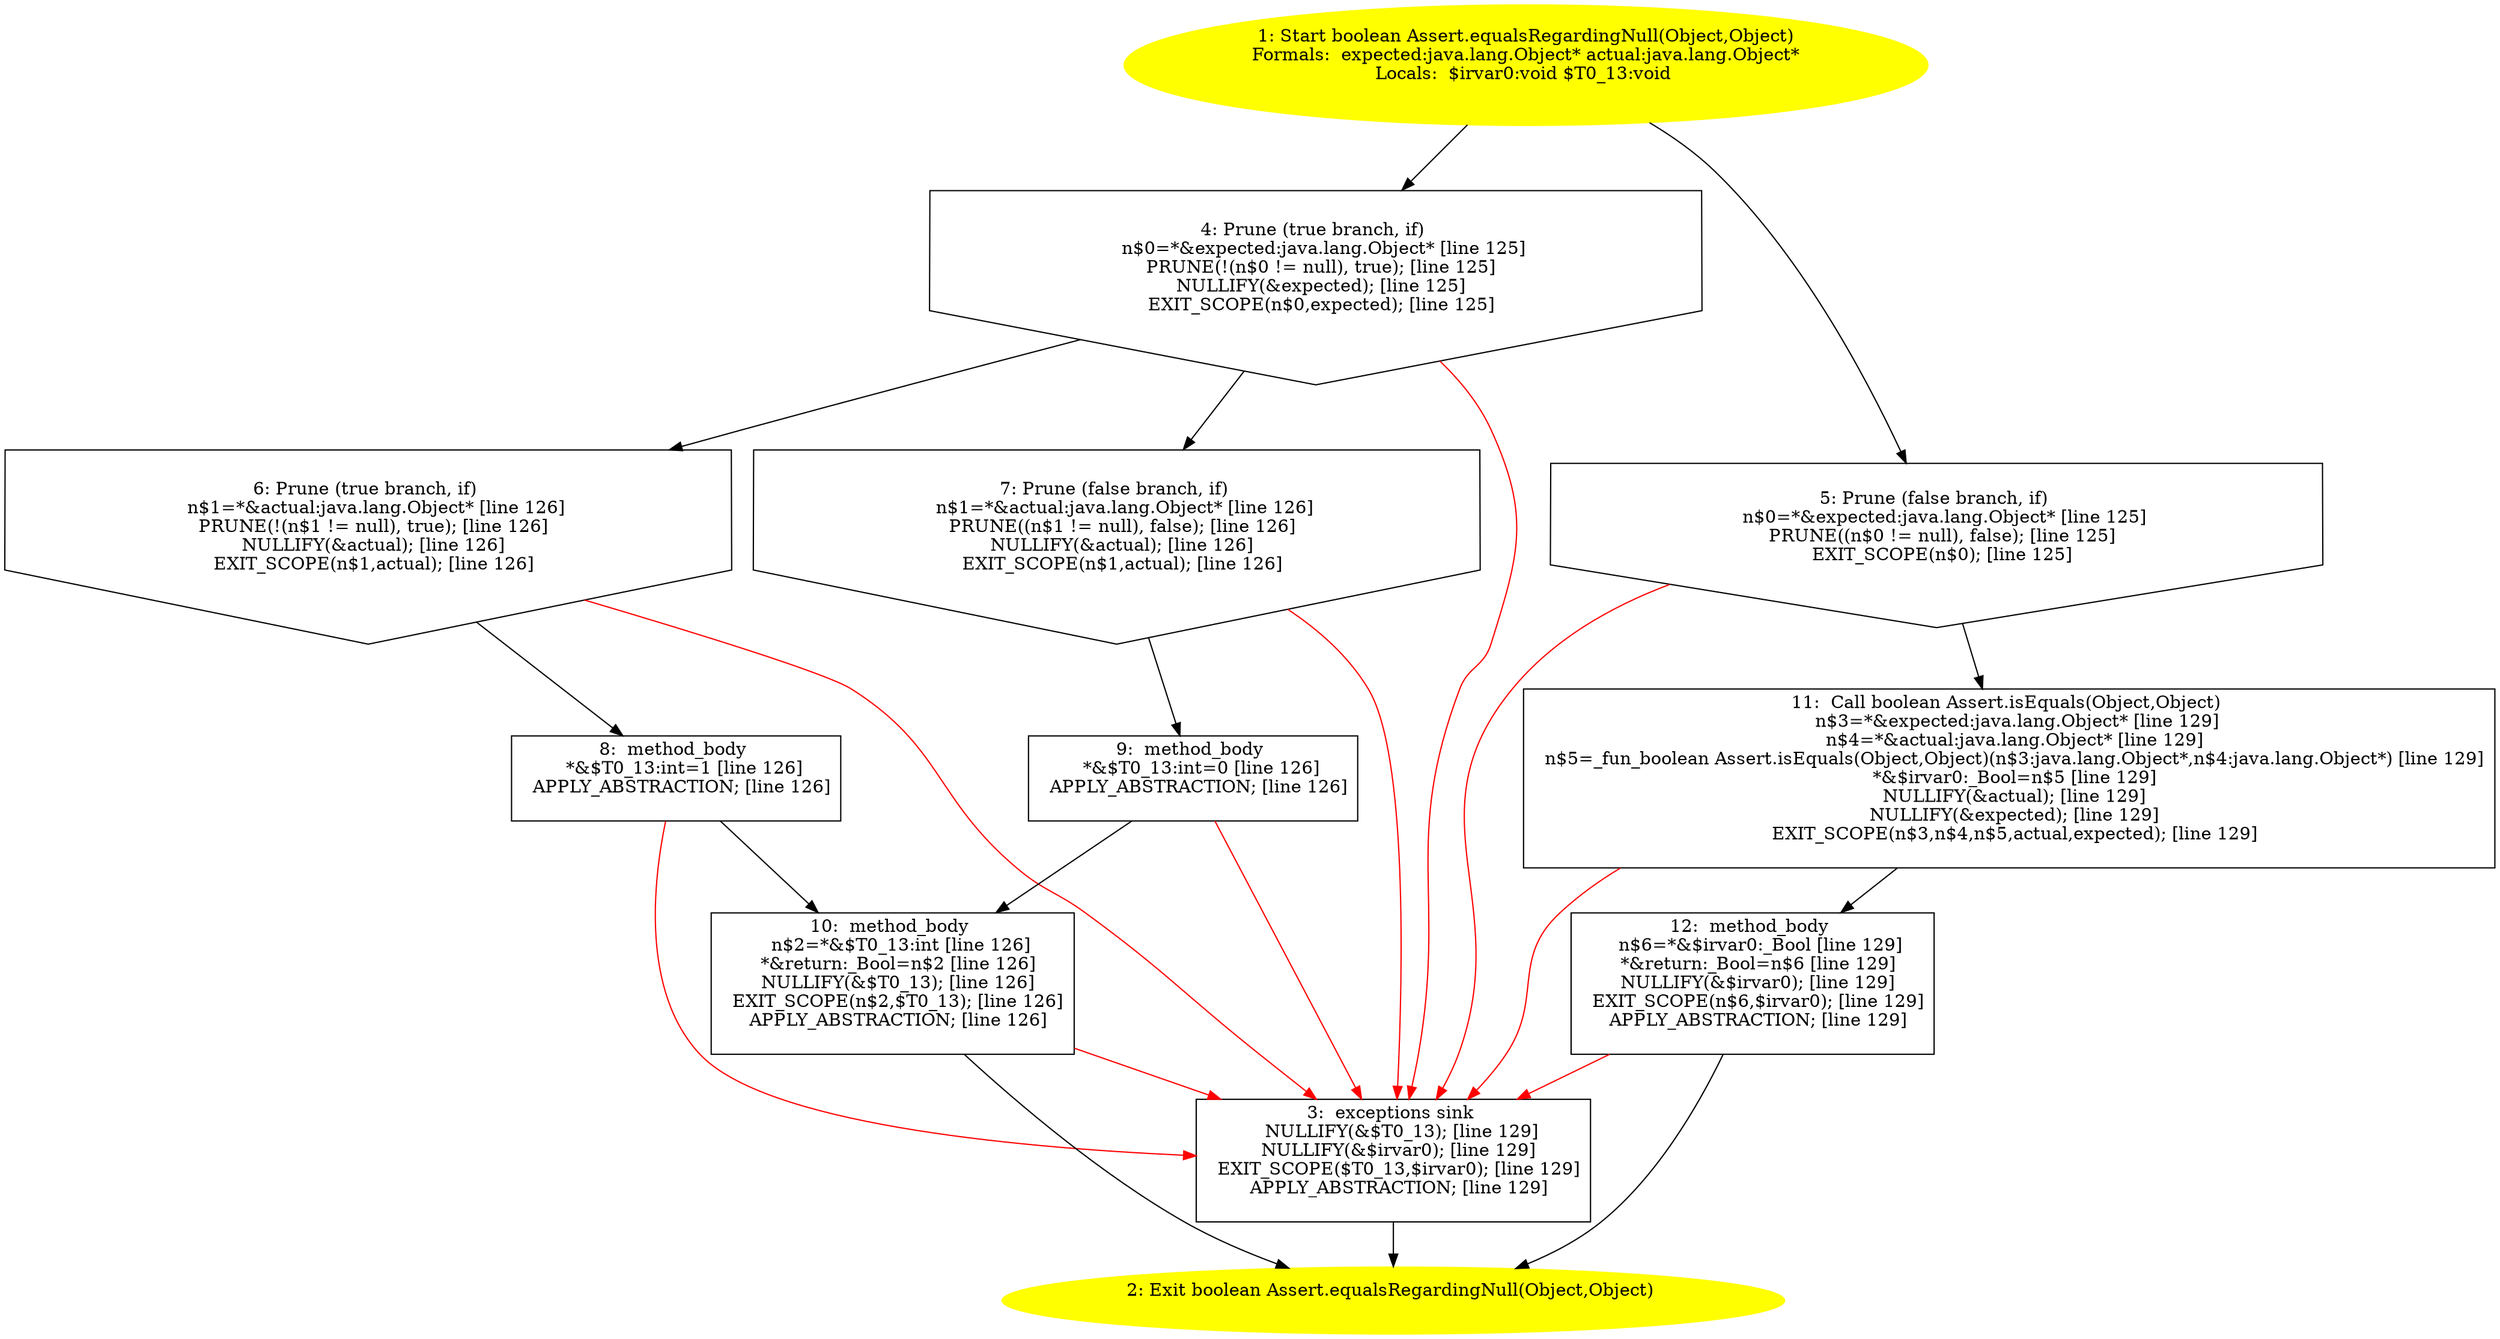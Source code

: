 /* @generated */
digraph cfg {
"org.junit.Assert.equalsRegardingNull(java.lang.Object,java.lang.Object):boolean.fa891286f2b3d60b8d87c3555d8cf4b2_1" [label="1: Start boolean Assert.equalsRegardingNull(Object,Object)\nFormals:  expected:java.lang.Object* actual:java.lang.Object*\nLocals:  $irvar0:void $T0_13:void \n  " color=yellow style=filled]
	

	 "org.junit.Assert.equalsRegardingNull(java.lang.Object,java.lang.Object):boolean.fa891286f2b3d60b8d87c3555d8cf4b2_1" -> "org.junit.Assert.equalsRegardingNull(java.lang.Object,java.lang.Object):boolean.fa891286f2b3d60b8d87c3555d8cf4b2_4" ;
	 "org.junit.Assert.equalsRegardingNull(java.lang.Object,java.lang.Object):boolean.fa891286f2b3d60b8d87c3555d8cf4b2_1" -> "org.junit.Assert.equalsRegardingNull(java.lang.Object,java.lang.Object):boolean.fa891286f2b3d60b8d87c3555d8cf4b2_5" ;
"org.junit.Assert.equalsRegardingNull(java.lang.Object,java.lang.Object):boolean.fa891286f2b3d60b8d87c3555d8cf4b2_2" [label="2: Exit boolean Assert.equalsRegardingNull(Object,Object) \n  " color=yellow style=filled]
	

"org.junit.Assert.equalsRegardingNull(java.lang.Object,java.lang.Object):boolean.fa891286f2b3d60b8d87c3555d8cf4b2_3" [label="3:  exceptions sink \n   NULLIFY(&$T0_13); [line 129]\n  NULLIFY(&$irvar0); [line 129]\n  EXIT_SCOPE($T0_13,$irvar0); [line 129]\n  APPLY_ABSTRACTION; [line 129]\n " shape="box"]
	

	 "org.junit.Assert.equalsRegardingNull(java.lang.Object,java.lang.Object):boolean.fa891286f2b3d60b8d87c3555d8cf4b2_3" -> "org.junit.Assert.equalsRegardingNull(java.lang.Object,java.lang.Object):boolean.fa891286f2b3d60b8d87c3555d8cf4b2_2" ;
"org.junit.Assert.equalsRegardingNull(java.lang.Object,java.lang.Object):boolean.fa891286f2b3d60b8d87c3555d8cf4b2_4" [label="4: Prune (true branch, if) \n   n$0=*&expected:java.lang.Object* [line 125]\n  PRUNE(!(n$0 != null), true); [line 125]\n  NULLIFY(&expected); [line 125]\n  EXIT_SCOPE(n$0,expected); [line 125]\n " shape="invhouse"]
	

	 "org.junit.Assert.equalsRegardingNull(java.lang.Object,java.lang.Object):boolean.fa891286f2b3d60b8d87c3555d8cf4b2_4" -> "org.junit.Assert.equalsRegardingNull(java.lang.Object,java.lang.Object):boolean.fa891286f2b3d60b8d87c3555d8cf4b2_6" ;
	 "org.junit.Assert.equalsRegardingNull(java.lang.Object,java.lang.Object):boolean.fa891286f2b3d60b8d87c3555d8cf4b2_4" -> "org.junit.Assert.equalsRegardingNull(java.lang.Object,java.lang.Object):boolean.fa891286f2b3d60b8d87c3555d8cf4b2_7" ;
	 "org.junit.Assert.equalsRegardingNull(java.lang.Object,java.lang.Object):boolean.fa891286f2b3d60b8d87c3555d8cf4b2_4" -> "org.junit.Assert.equalsRegardingNull(java.lang.Object,java.lang.Object):boolean.fa891286f2b3d60b8d87c3555d8cf4b2_3" [color="red" ];
"org.junit.Assert.equalsRegardingNull(java.lang.Object,java.lang.Object):boolean.fa891286f2b3d60b8d87c3555d8cf4b2_5" [label="5: Prune (false branch, if) \n   n$0=*&expected:java.lang.Object* [line 125]\n  PRUNE((n$0 != null), false); [line 125]\n  EXIT_SCOPE(n$0); [line 125]\n " shape="invhouse"]
	

	 "org.junit.Assert.equalsRegardingNull(java.lang.Object,java.lang.Object):boolean.fa891286f2b3d60b8d87c3555d8cf4b2_5" -> "org.junit.Assert.equalsRegardingNull(java.lang.Object,java.lang.Object):boolean.fa891286f2b3d60b8d87c3555d8cf4b2_11" ;
	 "org.junit.Assert.equalsRegardingNull(java.lang.Object,java.lang.Object):boolean.fa891286f2b3d60b8d87c3555d8cf4b2_5" -> "org.junit.Assert.equalsRegardingNull(java.lang.Object,java.lang.Object):boolean.fa891286f2b3d60b8d87c3555d8cf4b2_3" [color="red" ];
"org.junit.Assert.equalsRegardingNull(java.lang.Object,java.lang.Object):boolean.fa891286f2b3d60b8d87c3555d8cf4b2_6" [label="6: Prune (true branch, if) \n   n$1=*&actual:java.lang.Object* [line 126]\n  PRUNE(!(n$1 != null), true); [line 126]\n  NULLIFY(&actual); [line 126]\n  EXIT_SCOPE(n$1,actual); [line 126]\n " shape="invhouse"]
	

	 "org.junit.Assert.equalsRegardingNull(java.lang.Object,java.lang.Object):boolean.fa891286f2b3d60b8d87c3555d8cf4b2_6" -> "org.junit.Assert.equalsRegardingNull(java.lang.Object,java.lang.Object):boolean.fa891286f2b3d60b8d87c3555d8cf4b2_8" ;
	 "org.junit.Assert.equalsRegardingNull(java.lang.Object,java.lang.Object):boolean.fa891286f2b3d60b8d87c3555d8cf4b2_6" -> "org.junit.Assert.equalsRegardingNull(java.lang.Object,java.lang.Object):boolean.fa891286f2b3d60b8d87c3555d8cf4b2_3" [color="red" ];
"org.junit.Assert.equalsRegardingNull(java.lang.Object,java.lang.Object):boolean.fa891286f2b3d60b8d87c3555d8cf4b2_7" [label="7: Prune (false branch, if) \n   n$1=*&actual:java.lang.Object* [line 126]\n  PRUNE((n$1 != null), false); [line 126]\n  NULLIFY(&actual); [line 126]\n  EXIT_SCOPE(n$1,actual); [line 126]\n " shape="invhouse"]
	

	 "org.junit.Assert.equalsRegardingNull(java.lang.Object,java.lang.Object):boolean.fa891286f2b3d60b8d87c3555d8cf4b2_7" -> "org.junit.Assert.equalsRegardingNull(java.lang.Object,java.lang.Object):boolean.fa891286f2b3d60b8d87c3555d8cf4b2_9" ;
	 "org.junit.Assert.equalsRegardingNull(java.lang.Object,java.lang.Object):boolean.fa891286f2b3d60b8d87c3555d8cf4b2_7" -> "org.junit.Assert.equalsRegardingNull(java.lang.Object,java.lang.Object):boolean.fa891286f2b3d60b8d87c3555d8cf4b2_3" [color="red" ];
"org.junit.Assert.equalsRegardingNull(java.lang.Object,java.lang.Object):boolean.fa891286f2b3d60b8d87c3555d8cf4b2_8" [label="8:  method_body \n   *&$T0_13:int=1 [line 126]\n  APPLY_ABSTRACTION; [line 126]\n " shape="box"]
	

	 "org.junit.Assert.equalsRegardingNull(java.lang.Object,java.lang.Object):boolean.fa891286f2b3d60b8d87c3555d8cf4b2_8" -> "org.junit.Assert.equalsRegardingNull(java.lang.Object,java.lang.Object):boolean.fa891286f2b3d60b8d87c3555d8cf4b2_10" ;
	 "org.junit.Assert.equalsRegardingNull(java.lang.Object,java.lang.Object):boolean.fa891286f2b3d60b8d87c3555d8cf4b2_8" -> "org.junit.Assert.equalsRegardingNull(java.lang.Object,java.lang.Object):boolean.fa891286f2b3d60b8d87c3555d8cf4b2_3" [color="red" ];
"org.junit.Assert.equalsRegardingNull(java.lang.Object,java.lang.Object):boolean.fa891286f2b3d60b8d87c3555d8cf4b2_9" [label="9:  method_body \n   *&$T0_13:int=0 [line 126]\n  APPLY_ABSTRACTION; [line 126]\n " shape="box"]
	

	 "org.junit.Assert.equalsRegardingNull(java.lang.Object,java.lang.Object):boolean.fa891286f2b3d60b8d87c3555d8cf4b2_9" -> "org.junit.Assert.equalsRegardingNull(java.lang.Object,java.lang.Object):boolean.fa891286f2b3d60b8d87c3555d8cf4b2_10" ;
	 "org.junit.Assert.equalsRegardingNull(java.lang.Object,java.lang.Object):boolean.fa891286f2b3d60b8d87c3555d8cf4b2_9" -> "org.junit.Assert.equalsRegardingNull(java.lang.Object,java.lang.Object):boolean.fa891286f2b3d60b8d87c3555d8cf4b2_3" [color="red" ];
"org.junit.Assert.equalsRegardingNull(java.lang.Object,java.lang.Object):boolean.fa891286f2b3d60b8d87c3555d8cf4b2_10" [label="10:  method_body \n   n$2=*&$T0_13:int [line 126]\n  *&return:_Bool=n$2 [line 126]\n  NULLIFY(&$T0_13); [line 126]\n  EXIT_SCOPE(n$2,$T0_13); [line 126]\n  APPLY_ABSTRACTION; [line 126]\n " shape="box"]
	

	 "org.junit.Assert.equalsRegardingNull(java.lang.Object,java.lang.Object):boolean.fa891286f2b3d60b8d87c3555d8cf4b2_10" -> "org.junit.Assert.equalsRegardingNull(java.lang.Object,java.lang.Object):boolean.fa891286f2b3d60b8d87c3555d8cf4b2_2" ;
	 "org.junit.Assert.equalsRegardingNull(java.lang.Object,java.lang.Object):boolean.fa891286f2b3d60b8d87c3555d8cf4b2_10" -> "org.junit.Assert.equalsRegardingNull(java.lang.Object,java.lang.Object):boolean.fa891286f2b3d60b8d87c3555d8cf4b2_3" [color="red" ];
"org.junit.Assert.equalsRegardingNull(java.lang.Object,java.lang.Object):boolean.fa891286f2b3d60b8d87c3555d8cf4b2_11" [label="11:  Call boolean Assert.isEquals(Object,Object) \n   n$3=*&expected:java.lang.Object* [line 129]\n  n$4=*&actual:java.lang.Object* [line 129]\n  n$5=_fun_boolean Assert.isEquals(Object,Object)(n$3:java.lang.Object*,n$4:java.lang.Object*) [line 129]\n  *&$irvar0:_Bool=n$5 [line 129]\n  NULLIFY(&actual); [line 129]\n  NULLIFY(&expected); [line 129]\n  EXIT_SCOPE(n$3,n$4,n$5,actual,expected); [line 129]\n " shape="box"]
	

	 "org.junit.Assert.equalsRegardingNull(java.lang.Object,java.lang.Object):boolean.fa891286f2b3d60b8d87c3555d8cf4b2_11" -> "org.junit.Assert.equalsRegardingNull(java.lang.Object,java.lang.Object):boolean.fa891286f2b3d60b8d87c3555d8cf4b2_12" ;
	 "org.junit.Assert.equalsRegardingNull(java.lang.Object,java.lang.Object):boolean.fa891286f2b3d60b8d87c3555d8cf4b2_11" -> "org.junit.Assert.equalsRegardingNull(java.lang.Object,java.lang.Object):boolean.fa891286f2b3d60b8d87c3555d8cf4b2_3" [color="red" ];
"org.junit.Assert.equalsRegardingNull(java.lang.Object,java.lang.Object):boolean.fa891286f2b3d60b8d87c3555d8cf4b2_12" [label="12:  method_body \n   n$6=*&$irvar0:_Bool [line 129]\n  *&return:_Bool=n$6 [line 129]\n  NULLIFY(&$irvar0); [line 129]\n  EXIT_SCOPE(n$6,$irvar0); [line 129]\n  APPLY_ABSTRACTION; [line 129]\n " shape="box"]
	

	 "org.junit.Assert.equalsRegardingNull(java.lang.Object,java.lang.Object):boolean.fa891286f2b3d60b8d87c3555d8cf4b2_12" -> "org.junit.Assert.equalsRegardingNull(java.lang.Object,java.lang.Object):boolean.fa891286f2b3d60b8d87c3555d8cf4b2_2" ;
	 "org.junit.Assert.equalsRegardingNull(java.lang.Object,java.lang.Object):boolean.fa891286f2b3d60b8d87c3555d8cf4b2_12" -> "org.junit.Assert.equalsRegardingNull(java.lang.Object,java.lang.Object):boolean.fa891286f2b3d60b8d87c3555d8cf4b2_3" [color="red" ];
}
